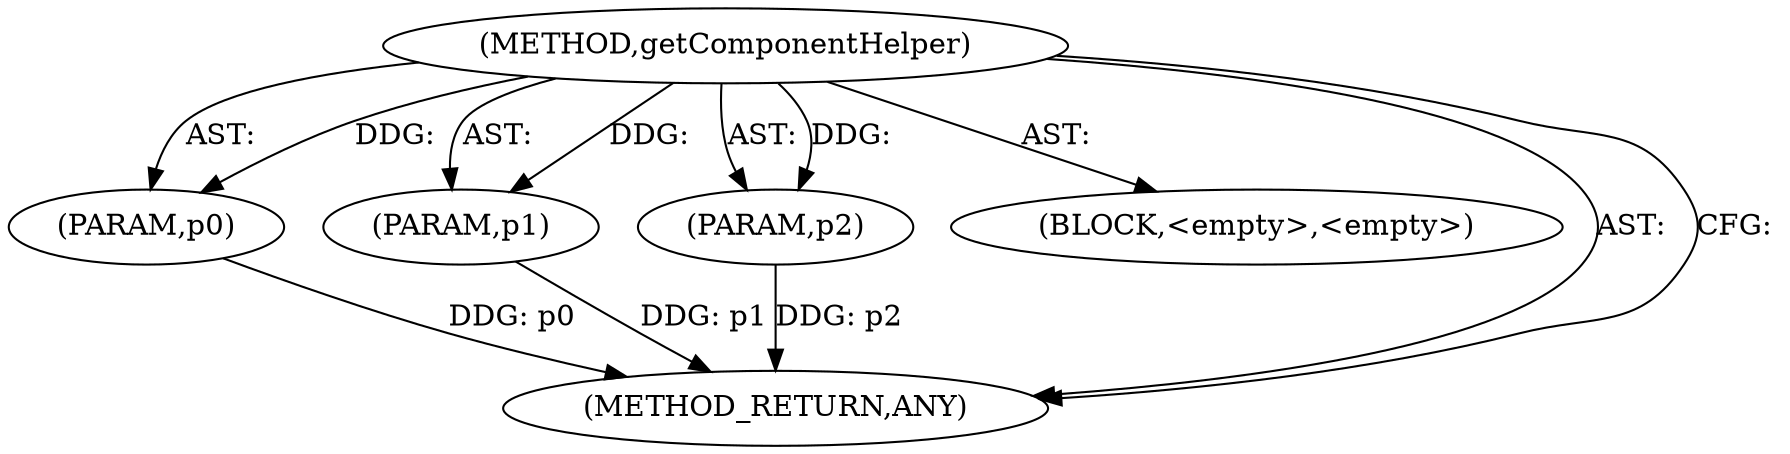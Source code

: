 digraph "getComponentHelper" {  
"111669149711" [label = <(METHOD,getComponentHelper)> ]
"115964117016" [label = <(PARAM,p0)> ]
"115964117017" [label = <(PARAM,p1)> ]
"115964117018" [label = <(PARAM,p2)> ]
"25769803803" [label = <(BLOCK,&lt;empty&gt;,&lt;empty&gt;)> ]
"128849018895" [label = <(METHOD_RETURN,ANY)> ]
  "111669149711" -> "115964117016"  [ label = "AST: "] 
  "111669149711" -> "115964117017"  [ label = "AST: "] 
  "111669149711" -> "25769803803"  [ label = "AST: "] 
  "111669149711" -> "115964117018"  [ label = "AST: "] 
  "111669149711" -> "128849018895"  [ label = "AST: "] 
  "111669149711" -> "128849018895"  [ label = "CFG: "] 
  "115964117016" -> "128849018895"  [ label = "DDG: p0"] 
  "115964117017" -> "128849018895"  [ label = "DDG: p1"] 
  "115964117018" -> "128849018895"  [ label = "DDG: p2"] 
  "111669149711" -> "115964117016"  [ label = "DDG: "] 
  "111669149711" -> "115964117017"  [ label = "DDG: "] 
  "111669149711" -> "115964117018"  [ label = "DDG: "] 
}
